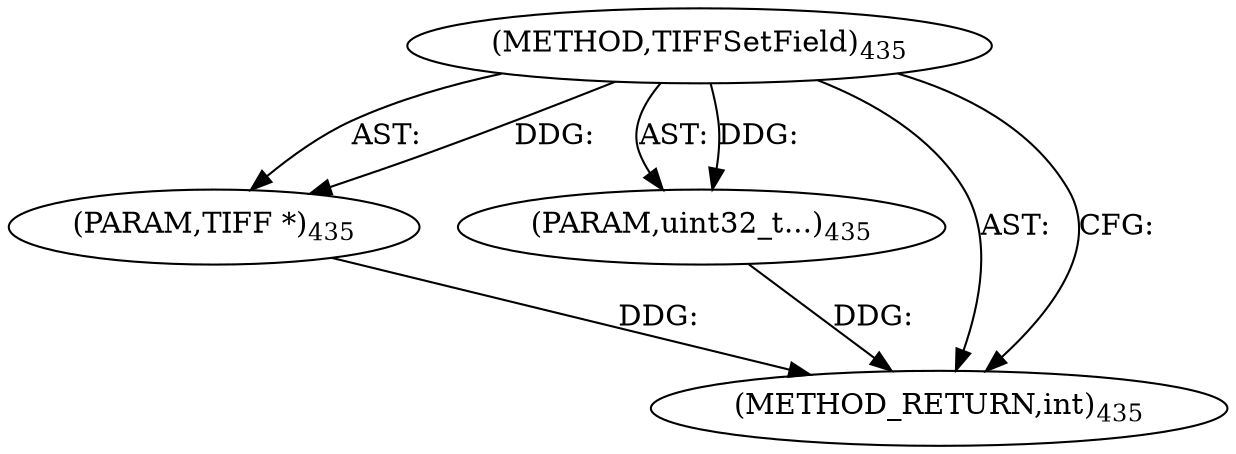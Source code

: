 digraph "TIFFSetField" {  
"8813" [label = <(METHOD,TIFFSetField)<SUB>435</SUB>> ]
"8814" [label = <(PARAM,TIFF *)<SUB>435</SUB>> ]
"8815" [label = <(PARAM,uint32_t...)<SUB>435</SUB>> ]
"8816" [label = <(METHOD_RETURN,int)<SUB>435</SUB>> ]
  "8813" -> "8814"  [ label = "AST: "] 
  "8813" -> "8815"  [ label = "AST: "] 
  "8813" -> "8816"  [ label = "AST: "] 
  "8813" -> "8816"  [ label = "CFG: "] 
  "8814" -> "8816"  [ label = "DDG: "] 
  "8815" -> "8816"  [ label = "DDG: "] 
  "8813" -> "8814"  [ label = "DDG: "] 
  "8813" -> "8815"  [ label = "DDG: "] 
}
